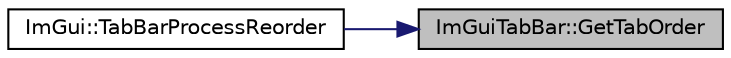 digraph "ImGuiTabBar::GetTabOrder"
{
 // LATEX_PDF_SIZE
  edge [fontname="Helvetica",fontsize="10",labelfontname="Helvetica",labelfontsize="10"];
  node [fontname="Helvetica",fontsize="10",shape=record];
  rankdir="RL";
  Node1 [label="ImGuiTabBar::GetTabOrder",height=0.2,width=0.4,color="black", fillcolor="grey75", style="filled", fontcolor="black",tooltip=" "];
  Node1 -> Node2 [dir="back",color="midnightblue",fontsize="10",style="solid"];
  Node2 [label="ImGui::TabBarProcessReorder",height=0.2,width=0.4,color="black", fillcolor="white", style="filled",URL="$namespace_im_gui.html#aabf7c33f50ff3dc01b14fb19578252ee",tooltip=" "];
}
